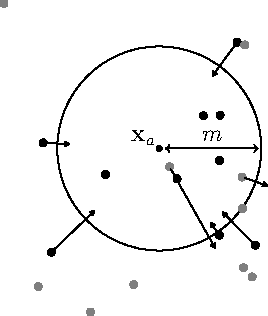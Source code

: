 unitsize(6cm);

srand(42);

real m = 0.3;
pen s = 4 + currentpen;

dot((0,0), L=Label("$\mathbf{x}_a$", align=.5(N+W)));

draw(circle((0,0), m));
draw((0.017 ,0) -- (m - 0.008)*dir((3, 0)), arrow=Arrows(TeXHead), L=Label("$m$", position=MidPoint, align=N));

// SIMILAR POINTS
for (int i = 0; i < 10; ++i) {
    pair p = 0.35(2*unitrand()-1, 2*unitrand()-1);
    dot(p, s);
    real d = sqrt(p.x*p.x + p.y*p.y);
    if (d > m)
        draw(p -- (p - (d - m + 0.035)*dir(p)), arrow=ArcArrow(2));
}

// DISSIMILAR POINTS
for (int i = 0; i < 10; ++i) {
    pair p = 0.5(2*unitrand()-1, 2*unitrand()-1);
    dot(p, s + gray);
    real d = sqrt(p.x*p.x + p.y*p.y);
    if (d < m)
        draw((p + 0.009dir(p))  -- (p + (m - d + 0.035)*dir(p)), arrow=ArcArrow(2));
}

